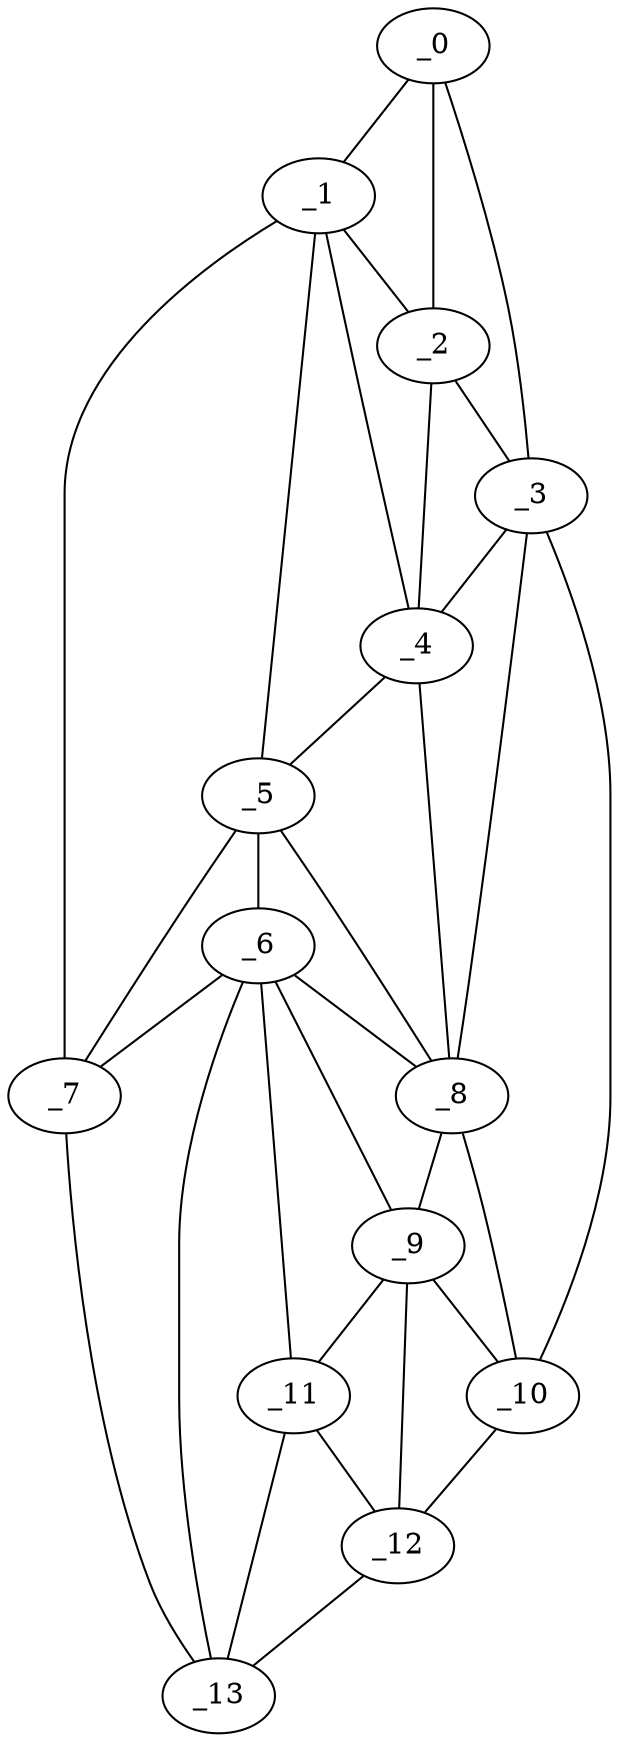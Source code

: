 graph "obj40__350.gxl" {
	_0	 [x=5,
		y=54];
	_1	 [x=7,
		y=80];
	_0 -- _1	 [valence=1];
	_2	 [x=14,
		y=50];
	_0 -- _2	 [valence=2];
	_3	 [x=23,
		y=43];
	_0 -- _3	 [valence=1];
	_1 -- _2	 [valence=2];
	_4	 [x=28,
		y=52];
	_1 -- _4	 [valence=1];
	_5	 [x=42,
		y=69];
	_1 -- _5	 [valence=2];
	_7	 [x=79,
		y=91];
	_1 -- _7	 [valence=1];
	_2 -- _3	 [valence=2];
	_2 -- _4	 [valence=2];
	_3 -- _4	 [valence=2];
	_8	 [x=86,
		y=55];
	_3 -- _8	 [valence=2];
	_10	 [x=106,
		y=35];
	_3 -- _10	 [valence=1];
	_4 -- _5	 [valence=2];
	_4 -- _8	 [valence=2];
	_6	 [x=79,
		y=74];
	_5 -- _6	 [valence=1];
	_5 -- _7	 [valence=2];
	_5 -- _8	 [valence=2];
	_6 -- _7	 [valence=2];
	_6 -- _8	 [valence=2];
	_9	 [x=93,
		y=52];
	_6 -- _9	 [valence=2];
	_11	 [x=121,
		y=63];
	_6 -- _11	 [valence=2];
	_13	 [x=125,
		y=77];
	_6 -- _13	 [valence=1];
	_7 -- _13	 [valence=1];
	_8 -- _9	 [valence=1];
	_8 -- _10	 [valence=1];
	_9 -- _10	 [valence=1];
	_9 -- _11	 [valence=1];
	_12	 [x=125,
		y=51];
	_9 -- _12	 [valence=2];
	_10 -- _12	 [valence=1];
	_11 -- _12	 [valence=1];
	_11 -- _13	 [valence=2];
	_12 -- _13	 [valence=1];
}
